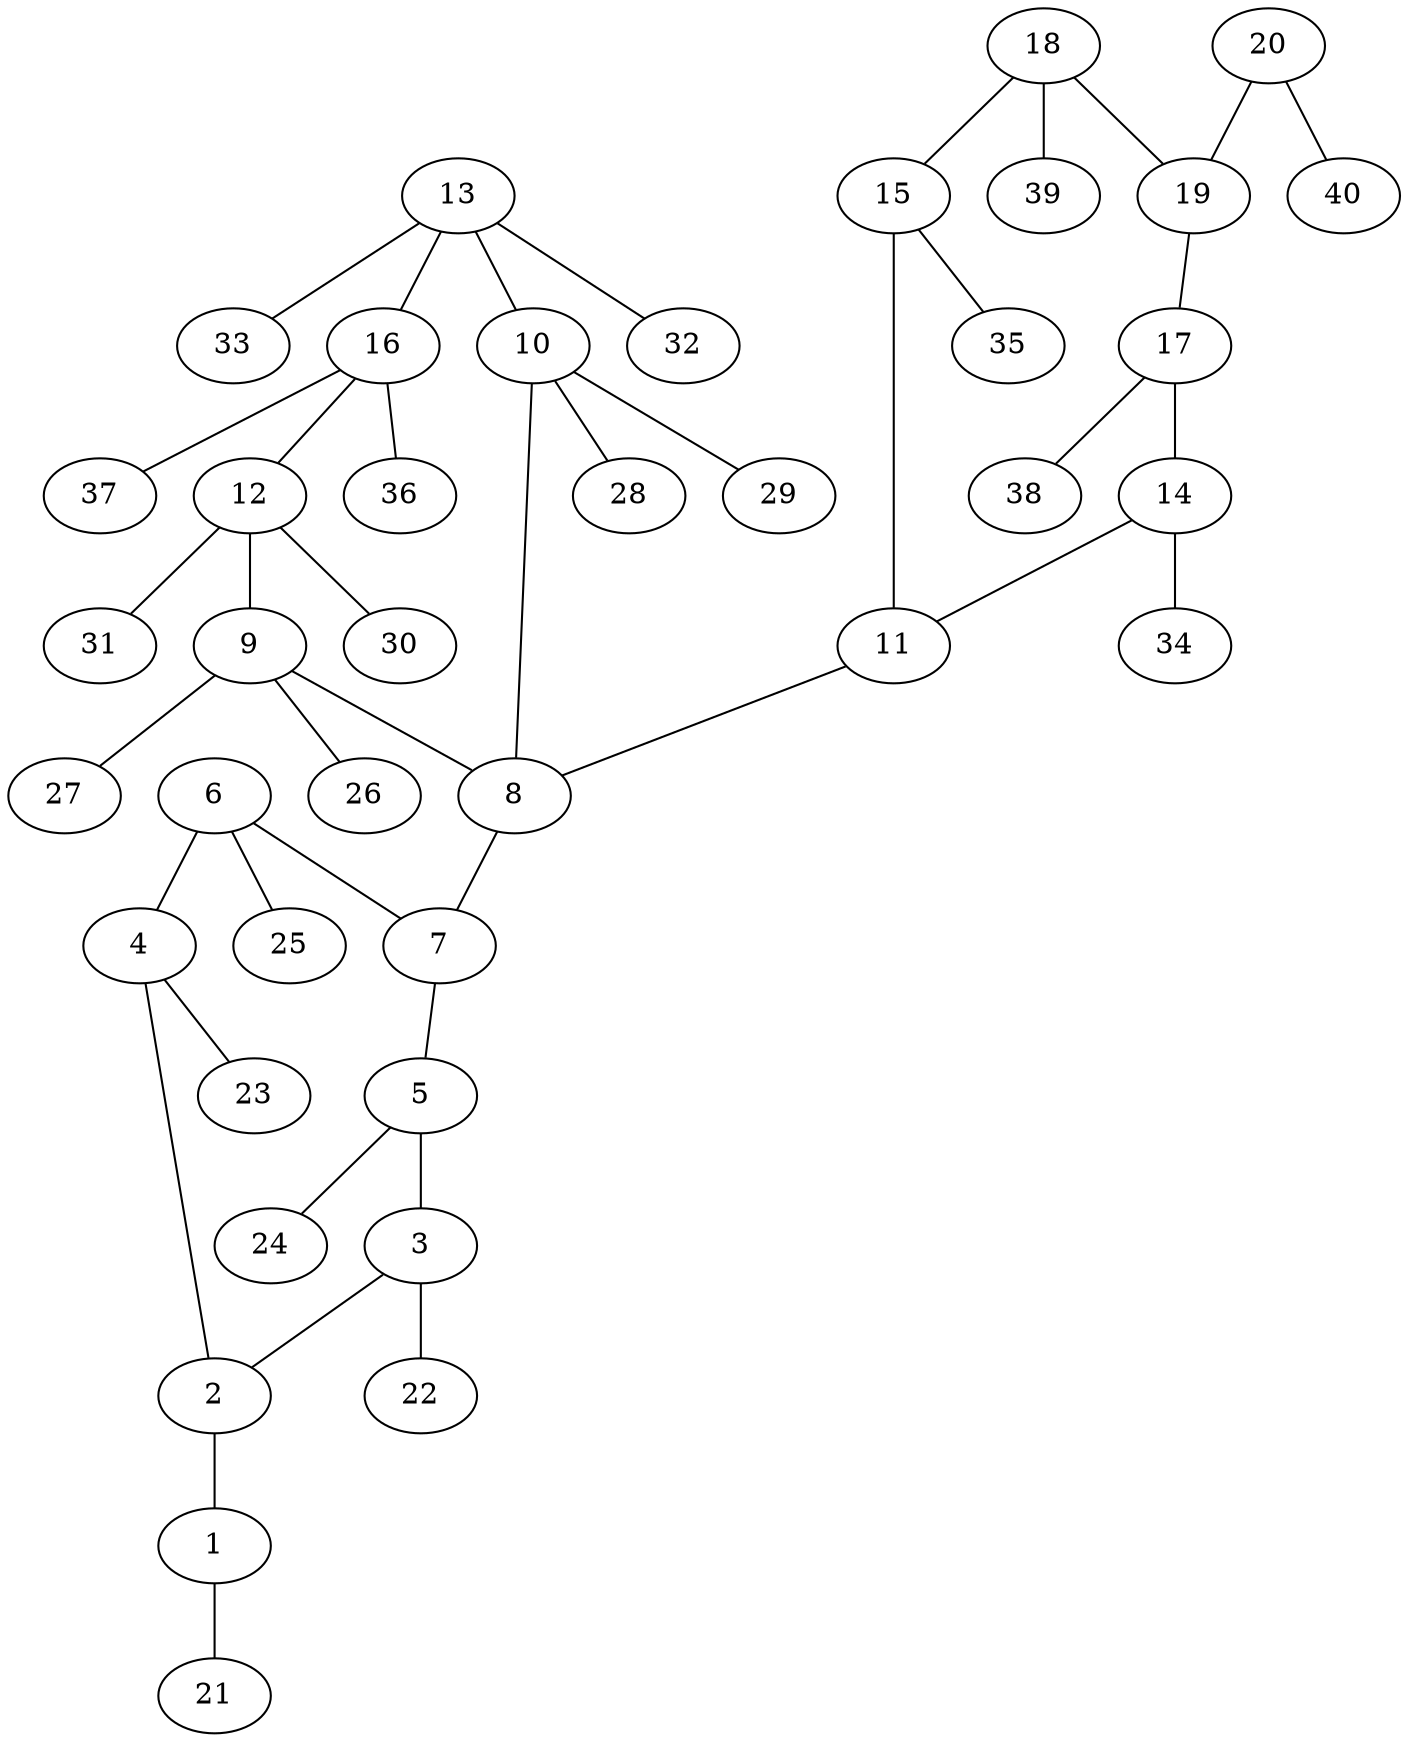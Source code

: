 graph molecule_3291 {
	1	 [chem=O];
	21	 [chem=H];
	1 -- 21	 [valence=1];
	2	 [chem=C];
	2 -- 1	 [valence=1];
	3	 [chem=C];
	3 -- 2	 [valence=2];
	22	 [chem=H];
	3 -- 22	 [valence=1];
	4	 [chem=C];
	4 -- 2	 [valence=1];
	23	 [chem=H];
	4 -- 23	 [valence=1];
	5	 [chem=C];
	5 -- 3	 [valence=1];
	24	 [chem=H];
	5 -- 24	 [valence=1];
	6	 [chem=C];
	6 -- 4	 [valence=2];
	7	 [chem=C];
	6 -- 7	 [valence=1];
	25	 [chem=H];
	6 -- 25	 [valence=1];
	7 -- 5	 [valence=2];
	8	 [chem=C];
	8 -- 7	 [valence=1];
	9	 [chem=C];
	9 -- 8	 [valence=1];
	26	 [chem=H];
	9 -- 26	 [valence=1];
	27	 [chem=H];
	9 -- 27	 [valence=1];
	10	 [chem=C];
	10 -- 8	 [valence=1];
	28	 [chem=H];
	10 -- 28	 [valence=1];
	29	 [chem=H];
	10 -- 29	 [valence=1];
	11	 [chem=C];
	11 -- 8	 [valence=1];
	12	 [chem=C];
	12 -- 9	 [valence=1];
	30	 [chem=H];
	12 -- 30	 [valence=1];
	31	 [chem=H];
	12 -- 31	 [valence=1];
	13	 [chem=C];
	13 -- 10	 [valence=1];
	16	 [chem=C];
	13 -- 16	 [valence=1];
	32	 [chem=H];
	13 -- 32	 [valence=1];
	33	 [chem=H];
	13 -- 33	 [valence=1];
	14	 [chem=C];
	14 -- 11	 [valence=2];
	34	 [chem=H];
	14 -- 34	 [valence=1];
	15	 [chem=C];
	15 -- 11	 [valence=1];
	35	 [chem=H];
	15 -- 35	 [valence=1];
	16 -- 12	 [valence=1];
	36	 [chem=H];
	16 -- 36	 [valence=1];
	37	 [chem=H];
	16 -- 37	 [valence=1];
	17	 [chem=C];
	17 -- 14	 [valence=1];
	38	 [chem=H];
	17 -- 38	 [valence=1];
	18	 [chem=C];
	18 -- 15	 [valence=2];
	19	 [chem=C];
	18 -- 19	 [valence=1];
	39	 [chem=H];
	18 -- 39	 [valence=1];
	19 -- 17	 [valence=2];
	20	 [chem=O];
	20 -- 19	 [valence=1];
	40	 [chem=H];
	20 -- 40	 [valence=1];
}
